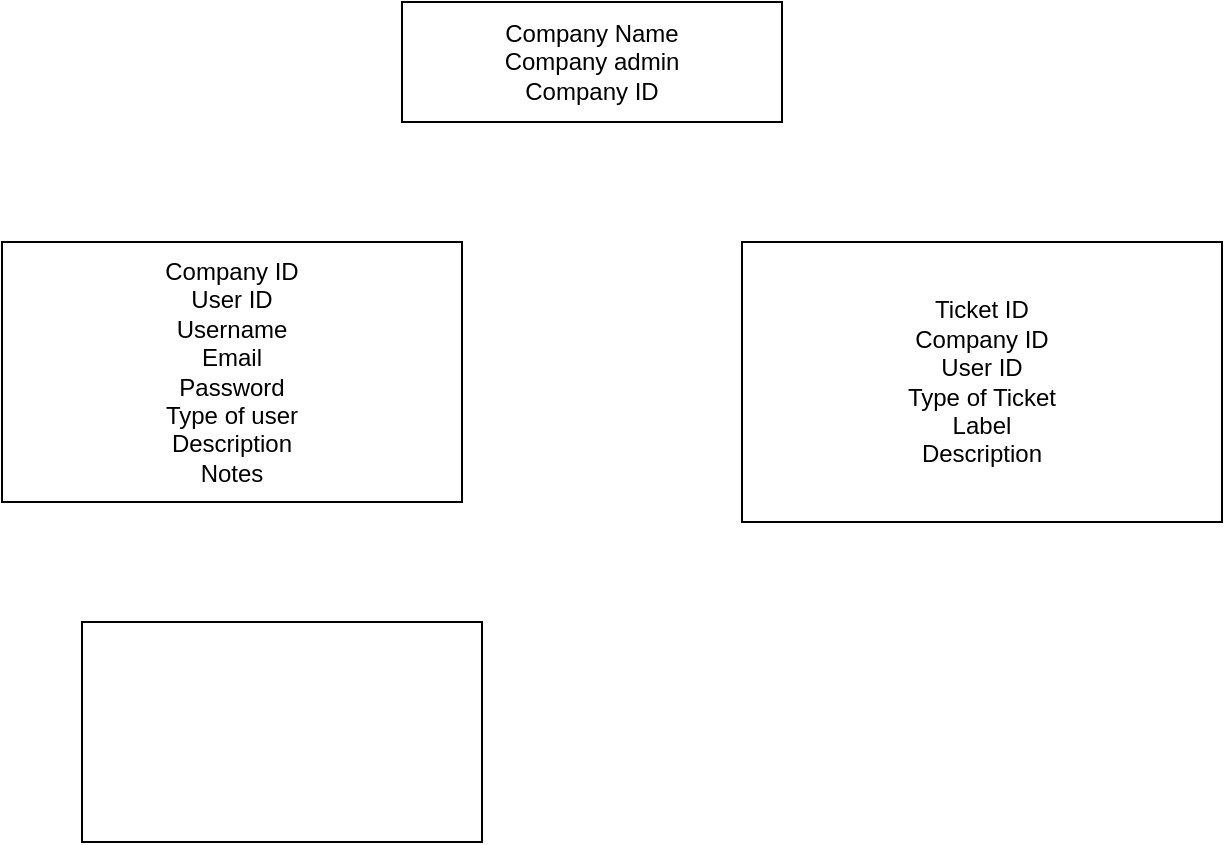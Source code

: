<mxfile version="23.1.5" type="device">
  <diagram name="Page-1" id="XE__yXWVBWva9QicPkzg">
    <mxGraphModel dx="1434" dy="746" grid="1" gridSize="10" guides="1" tooltips="1" connect="1" arrows="1" fold="1" page="1" pageScale="1" pageWidth="827" pageHeight="1169" math="0" shadow="0">
      <root>
        <mxCell id="0" />
        <mxCell id="1" parent="0" />
        <mxCell id="WFQrhH8PzBqfsaZHhaab-1" value="Company Name&lt;br&gt;Company admin&lt;br&gt;Company ID" style="rounded=0;whiteSpace=wrap;html=1;" vertex="1" parent="1">
          <mxGeometry x="260" y="180" width="190" height="60" as="geometry" />
        </mxCell>
        <mxCell id="WFQrhH8PzBqfsaZHhaab-3" value="Company ID&lt;br&gt;User ID&lt;br&gt;Username&lt;br&gt;Email&lt;br&gt;Password&lt;br&gt;Type of user&lt;br&gt;Description&lt;br&gt;Notes" style="rounded=0;whiteSpace=wrap;html=1;" vertex="1" parent="1">
          <mxGeometry x="60" y="300" width="230" height="130" as="geometry" />
        </mxCell>
        <mxCell id="WFQrhH8PzBqfsaZHhaab-4" style="edgeStyle=orthogonalEdgeStyle;rounded=0;orthogonalLoop=1;jettySize=auto;html=1;exitX=0.5;exitY=1;exitDx=0;exitDy=0;" edge="1" parent="1" source="WFQrhH8PzBqfsaZHhaab-3" target="WFQrhH8PzBqfsaZHhaab-3">
          <mxGeometry relative="1" as="geometry" />
        </mxCell>
        <mxCell id="WFQrhH8PzBqfsaZHhaab-5" value="Ticket ID&lt;br&gt;Company ID&lt;br&gt;User ID&lt;div&gt;Type of Ticket&lt;/div&gt;&lt;div&gt;Label&lt;/div&gt;&lt;div&gt;Description&lt;/div&gt;" style="rounded=0;whiteSpace=wrap;html=1;" vertex="1" parent="1">
          <mxGeometry x="430" y="300" width="240" height="140" as="geometry" />
        </mxCell>
        <mxCell id="WFQrhH8PzBqfsaZHhaab-6" value="" style="rounded=0;whiteSpace=wrap;html=1;" vertex="1" parent="1">
          <mxGeometry x="100" y="490" width="200" height="110" as="geometry" />
        </mxCell>
      </root>
    </mxGraphModel>
  </diagram>
</mxfile>
